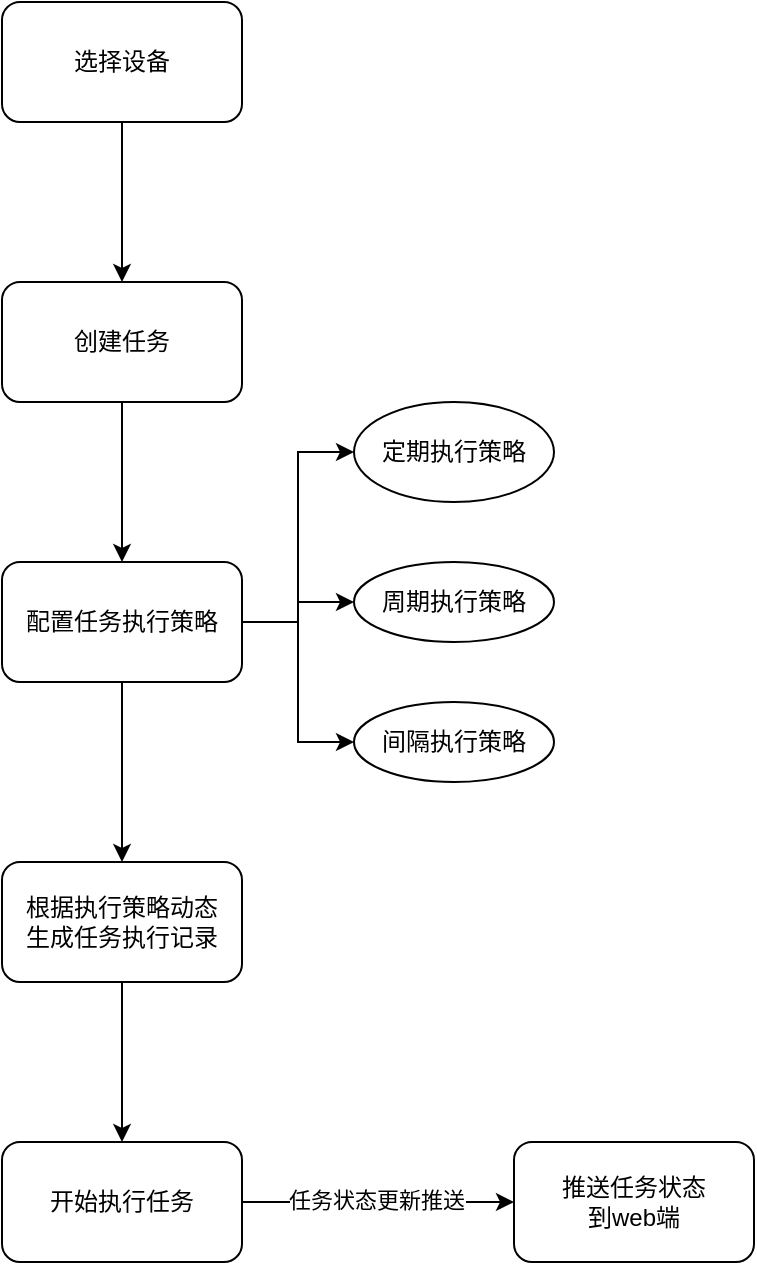 <mxfile version="20.2.0" type="github">
  <diagram id="w0403fBSO4ZVD5nSPQlh" name="第 1 页">
    <mxGraphModel dx="1412" dy="698" grid="1" gridSize="10" guides="1" tooltips="1" connect="1" arrows="1" fold="1" page="1" pageScale="1" pageWidth="827" pageHeight="1169" math="0" shadow="0">
      <root>
        <mxCell id="0" />
        <mxCell id="1" parent="0" />
        <mxCell id="2cQzLXGR86g6uBBES96R-3" value="" style="edgeStyle=orthogonalEdgeStyle;rounded=0;orthogonalLoop=1;jettySize=auto;html=1;" edge="1" parent="1" source="2cQzLXGR86g6uBBES96R-1" target="2cQzLXGR86g6uBBES96R-2">
          <mxGeometry relative="1" as="geometry" />
        </mxCell>
        <mxCell id="2cQzLXGR86g6uBBES96R-1" value="选择设备" style="rounded=1;whiteSpace=wrap;html=1;" vertex="1" parent="1">
          <mxGeometry x="294" y="70" width="120" height="60" as="geometry" />
        </mxCell>
        <mxCell id="2cQzLXGR86g6uBBES96R-5" value="" style="edgeStyle=orthogonalEdgeStyle;rounded=0;orthogonalLoop=1;jettySize=auto;html=1;" edge="1" parent="1" source="2cQzLXGR86g6uBBES96R-2" target="2cQzLXGR86g6uBBES96R-4">
          <mxGeometry relative="1" as="geometry" />
        </mxCell>
        <mxCell id="2cQzLXGR86g6uBBES96R-2" value="创建任务" style="whiteSpace=wrap;html=1;rounded=1;" vertex="1" parent="1">
          <mxGeometry x="294" y="210" width="120" height="60" as="geometry" />
        </mxCell>
        <mxCell id="2cQzLXGR86g6uBBES96R-7" value="" style="edgeStyle=orthogonalEdgeStyle;rounded=0;orthogonalLoop=1;jettySize=auto;html=1;" edge="1" parent="1" source="2cQzLXGR86g6uBBES96R-4" target="2cQzLXGR86g6uBBES96R-6">
          <mxGeometry relative="1" as="geometry" />
        </mxCell>
        <mxCell id="2cQzLXGR86g6uBBES96R-14" value="" style="edgeStyle=orthogonalEdgeStyle;rounded=0;orthogonalLoop=1;jettySize=auto;html=1;entryX=0;entryY=0.5;entryDx=0;entryDy=0;" edge="1" parent="1" source="2cQzLXGR86g6uBBES96R-4" target="2cQzLXGR86g6uBBES96R-13">
          <mxGeometry relative="1" as="geometry" />
        </mxCell>
        <mxCell id="2cQzLXGR86g6uBBES96R-16" value="" style="edgeStyle=orthogonalEdgeStyle;rounded=0;orthogonalLoop=1;jettySize=auto;html=1;" edge="1" parent="1" source="2cQzLXGR86g6uBBES96R-4" target="2cQzLXGR86g6uBBES96R-15">
          <mxGeometry relative="1" as="geometry" />
        </mxCell>
        <mxCell id="2cQzLXGR86g6uBBES96R-18" value="" style="edgeStyle=orthogonalEdgeStyle;rounded=0;orthogonalLoop=1;jettySize=auto;html=1;entryX=0;entryY=0.5;entryDx=0;entryDy=0;" edge="1" parent="1" source="2cQzLXGR86g6uBBES96R-4" target="2cQzLXGR86g6uBBES96R-17">
          <mxGeometry relative="1" as="geometry" />
        </mxCell>
        <mxCell id="2cQzLXGR86g6uBBES96R-4" value="配置任务执行策略" style="whiteSpace=wrap;html=1;rounded=1;" vertex="1" parent="1">
          <mxGeometry x="294" y="350" width="120" height="60" as="geometry" />
        </mxCell>
        <mxCell id="2cQzLXGR86g6uBBES96R-9" value="" style="edgeStyle=orthogonalEdgeStyle;rounded=0;orthogonalLoop=1;jettySize=auto;html=1;exitX=1;exitY=0.5;exitDx=0;exitDy=0;" edge="1" parent="1" source="2cQzLXGR86g6uBBES96R-10" target="2cQzLXGR86g6uBBES96R-8">
          <mxGeometry relative="1" as="geometry" />
        </mxCell>
        <mxCell id="2cQzLXGR86g6uBBES96R-12" value="任务状态更新推送" style="edgeLabel;html=1;align=center;verticalAlign=middle;resizable=0;points=[];" vertex="1" connectable="0" parent="2cQzLXGR86g6uBBES96R-9">
          <mxGeometry x="-0.025" y="1" relative="1" as="geometry">
            <mxPoint as="offset" />
          </mxGeometry>
        </mxCell>
        <mxCell id="2cQzLXGR86g6uBBES96R-11" value="" style="edgeStyle=orthogonalEdgeStyle;rounded=0;orthogonalLoop=1;jettySize=auto;html=1;" edge="1" parent="1" source="2cQzLXGR86g6uBBES96R-6" target="2cQzLXGR86g6uBBES96R-10">
          <mxGeometry relative="1" as="geometry" />
        </mxCell>
        <mxCell id="2cQzLXGR86g6uBBES96R-6" value="根据执行策略动态&lt;br&gt;生成任务执行记录" style="whiteSpace=wrap;html=1;rounded=1;" vertex="1" parent="1">
          <mxGeometry x="294" y="500" width="120" height="60" as="geometry" />
        </mxCell>
        <mxCell id="2cQzLXGR86g6uBBES96R-8" value="推送任务状态&lt;br&gt;到web端" style="whiteSpace=wrap;html=1;rounded=1;" vertex="1" parent="1">
          <mxGeometry x="550" y="640" width="120" height="60" as="geometry" />
        </mxCell>
        <mxCell id="2cQzLXGR86g6uBBES96R-10" value="开始执行任务" style="whiteSpace=wrap;html=1;rounded=1;" vertex="1" parent="1">
          <mxGeometry x="294" y="640" width="120" height="60" as="geometry" />
        </mxCell>
        <mxCell id="2cQzLXGR86g6uBBES96R-13" value="定期执行策略" style="ellipse;whiteSpace=wrap;html=1;rounded=1;" vertex="1" parent="1">
          <mxGeometry x="470" y="270" width="100" height="50" as="geometry" />
        </mxCell>
        <mxCell id="2cQzLXGR86g6uBBES96R-15" value="周期执行策略" style="ellipse;whiteSpace=wrap;html=1;rounded=1;" vertex="1" parent="1">
          <mxGeometry x="470" y="350" width="100" height="40" as="geometry" />
        </mxCell>
        <mxCell id="2cQzLXGR86g6uBBES96R-17" value="间隔执行策略" style="ellipse;whiteSpace=wrap;html=1;rounded=1;" vertex="1" parent="1">
          <mxGeometry x="470" y="420" width="100" height="40" as="geometry" />
        </mxCell>
      </root>
    </mxGraphModel>
  </diagram>
</mxfile>
